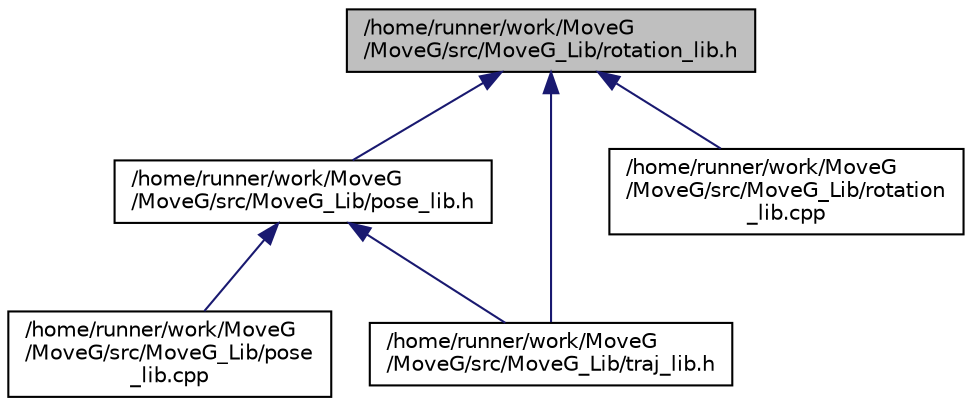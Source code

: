 digraph "/home/runner/work/MoveG/MoveG/src/MoveG_Lib/rotation_lib.h"
{
 // LATEX_PDF_SIZE
  edge [fontname="Helvetica",fontsize="10",labelfontname="Helvetica",labelfontsize="10"];
  node [fontname="Helvetica",fontsize="10",shape=record];
  Node1 [label="/home/runner/work/MoveG\l/MoveG/src/MoveG_Lib/rotation_lib.h",height=0.2,width=0.4,color="black", fillcolor="grey75", style="filled", fontcolor="black",tooltip="Classe per la rappresentazione e manipolazione di rotazioni in 3D."];
  Node1 -> Node2 [dir="back",color="midnightblue",fontsize="10",style="solid",fontname="Helvetica"];
  Node2 [label="/home/runner/work/MoveG\l/MoveG/src/MoveG_Lib/pose_lib.h",height=0.2,width=0.4,color="black", fillcolor="white", style="filled",URL="$pose__lib_8h.html",tooltip="Classe per la rappresentazione di Pose."];
  Node2 -> Node3 [dir="back",color="midnightblue",fontsize="10",style="solid",fontname="Helvetica"];
  Node3 [label="/home/runner/work/MoveG\l/MoveG/src/MoveG_Lib/pose\l_lib.cpp",height=0.2,width=0.4,color="black", fillcolor="white", style="filled",URL="$pose__lib_8cpp.html",tooltip="Classe per la rappresentazione di Pose."];
  Node2 -> Node4 [dir="back",color="midnightblue",fontsize="10",style="solid",fontname="Helvetica"];
  Node4 [label="/home/runner/work/MoveG\l/MoveG/src/MoveG_Lib/traj_lib.h",height=0.2,width=0.4,color="black", fillcolor="white", style="filled",URL="$traj__lib_8h.html",tooltip="Classe per la rappresentazione di Traiettorie."];
  Node1 -> Node5 [dir="back",color="midnightblue",fontsize="10",style="solid",fontname="Helvetica"];
  Node5 [label="/home/runner/work/MoveG\l/MoveG/src/MoveG_Lib/rotation\l_lib.cpp",height=0.2,width=0.4,color="black", fillcolor="white", style="filled",URL="$rotation__lib_8cpp.html",tooltip="Classe per la rappresentazione e manipolazione di rotazioni in 3D."];
  Node1 -> Node4 [dir="back",color="midnightblue",fontsize="10",style="solid",fontname="Helvetica"];
}
